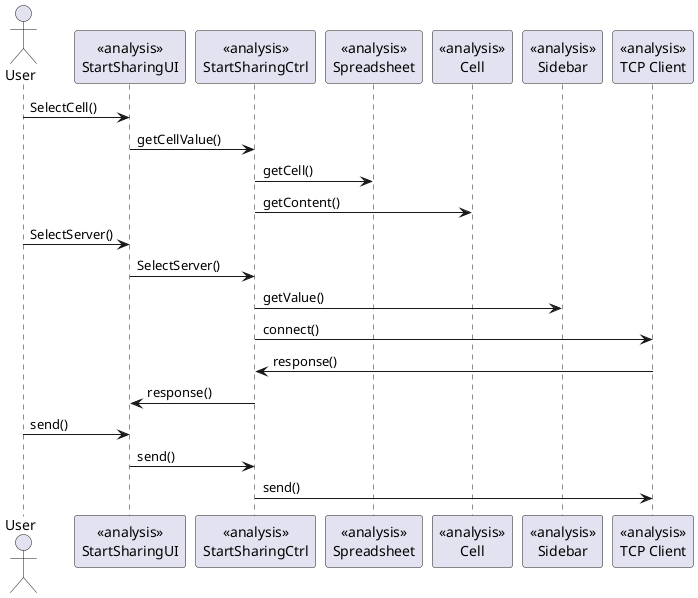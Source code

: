   @startuml doc-files/StartSharing_Analysis_02.png
  
  actor User 
  participant "<<analysis>>\nStartSharingUI" as UI
  participant "<<analysis>>\nStartSharingCtrl" as ctrl
  participant "<<analysis>>\nSpreadsheet" as sheet
  participant "<<analysis>>\nCell" as cell  
  participant "<<analysis>>\nSidebar" as bar
  participant "<<analysis>>\nTCP Client" as client
  User -> UI : SelectCell()
  UI -> ctrl : getCellValue()
  ctrl -> sheet : getCell()
  ctrl -> cell : getContent()
  User -> UI : SelectServer()
  UI -> ctrl : SelectServer()
  ctrl -> bar : getValue()
  ctrl -> client : connect()
  client -> ctrl : response()
  ctrl -> UI : response()
  User -> UI : send()
  UI -> ctrl : send()
  ctrl -> client : send()  
  @enduml